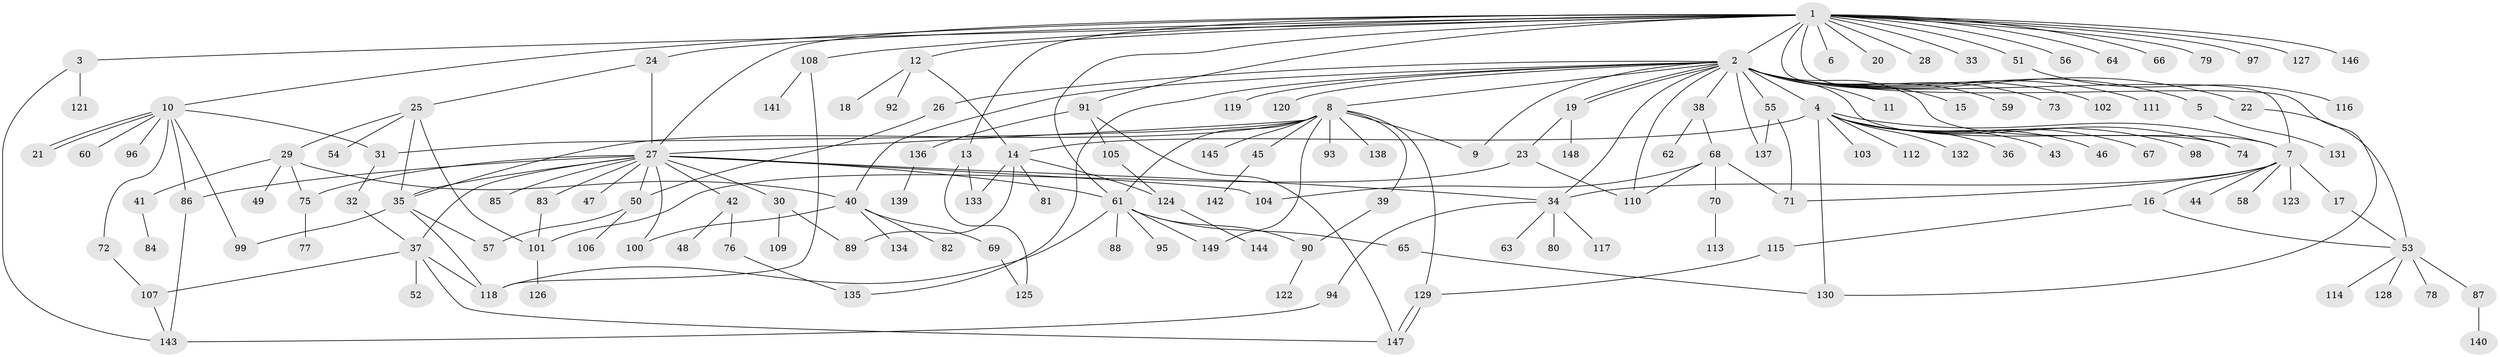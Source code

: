 // Generated by graph-tools (version 1.1) at 2025/49/03/09/25 03:49:59]
// undirected, 149 vertices, 202 edges
graph export_dot {
graph [start="1"]
  node [color=gray90,style=filled];
  1;
  2;
  3;
  4;
  5;
  6;
  7;
  8;
  9;
  10;
  11;
  12;
  13;
  14;
  15;
  16;
  17;
  18;
  19;
  20;
  21;
  22;
  23;
  24;
  25;
  26;
  27;
  28;
  29;
  30;
  31;
  32;
  33;
  34;
  35;
  36;
  37;
  38;
  39;
  40;
  41;
  42;
  43;
  44;
  45;
  46;
  47;
  48;
  49;
  50;
  51;
  52;
  53;
  54;
  55;
  56;
  57;
  58;
  59;
  60;
  61;
  62;
  63;
  64;
  65;
  66;
  67;
  68;
  69;
  70;
  71;
  72;
  73;
  74;
  75;
  76;
  77;
  78;
  79;
  80;
  81;
  82;
  83;
  84;
  85;
  86;
  87;
  88;
  89;
  90;
  91;
  92;
  93;
  94;
  95;
  96;
  97;
  98;
  99;
  100;
  101;
  102;
  103;
  104;
  105;
  106;
  107;
  108;
  109;
  110;
  111;
  112;
  113;
  114;
  115;
  116;
  117;
  118;
  119;
  120;
  121;
  122;
  123;
  124;
  125;
  126;
  127;
  128;
  129;
  130;
  131;
  132;
  133;
  134;
  135;
  136;
  137;
  138;
  139;
  140;
  141;
  142;
  143;
  144;
  145;
  146;
  147;
  148;
  149;
  1 -- 2;
  1 -- 3;
  1 -- 6;
  1 -- 7;
  1 -- 10;
  1 -- 12;
  1 -- 13;
  1 -- 20;
  1 -- 24;
  1 -- 27;
  1 -- 28;
  1 -- 33;
  1 -- 51;
  1 -- 56;
  1 -- 61;
  1 -- 64;
  1 -- 66;
  1 -- 79;
  1 -- 91;
  1 -- 97;
  1 -- 108;
  1 -- 127;
  1 -- 130;
  1 -- 146;
  2 -- 4;
  2 -- 5;
  2 -- 7;
  2 -- 8;
  2 -- 9;
  2 -- 11;
  2 -- 15;
  2 -- 19;
  2 -- 19;
  2 -- 22;
  2 -- 26;
  2 -- 34;
  2 -- 38;
  2 -- 40;
  2 -- 55;
  2 -- 59;
  2 -- 73;
  2 -- 74;
  2 -- 102;
  2 -- 110;
  2 -- 111;
  2 -- 119;
  2 -- 120;
  2 -- 135;
  2 -- 137;
  3 -- 121;
  3 -- 143;
  4 -- 7;
  4 -- 14;
  4 -- 36;
  4 -- 43;
  4 -- 46;
  4 -- 67;
  4 -- 74;
  4 -- 98;
  4 -- 103;
  4 -- 112;
  4 -- 130;
  4 -- 132;
  5 -- 131;
  7 -- 16;
  7 -- 17;
  7 -- 34;
  7 -- 44;
  7 -- 58;
  7 -- 71;
  7 -- 123;
  8 -- 9;
  8 -- 27;
  8 -- 31;
  8 -- 35;
  8 -- 39;
  8 -- 45;
  8 -- 61;
  8 -- 93;
  8 -- 129;
  8 -- 138;
  8 -- 145;
  8 -- 149;
  10 -- 21;
  10 -- 21;
  10 -- 31;
  10 -- 60;
  10 -- 72;
  10 -- 86;
  10 -- 96;
  10 -- 99;
  12 -- 14;
  12 -- 18;
  12 -- 92;
  13 -- 125;
  13 -- 133;
  14 -- 81;
  14 -- 89;
  14 -- 124;
  14 -- 133;
  16 -- 53;
  16 -- 115;
  17 -- 53;
  19 -- 23;
  19 -- 148;
  22 -- 53;
  23 -- 101;
  23 -- 110;
  24 -- 25;
  24 -- 27;
  25 -- 29;
  25 -- 35;
  25 -- 54;
  25 -- 101;
  26 -- 50;
  27 -- 30;
  27 -- 34;
  27 -- 35;
  27 -- 37;
  27 -- 42;
  27 -- 47;
  27 -- 50;
  27 -- 61;
  27 -- 75;
  27 -- 83;
  27 -- 85;
  27 -- 86;
  27 -- 100;
  27 -- 104;
  29 -- 40;
  29 -- 41;
  29 -- 49;
  29 -- 75;
  30 -- 89;
  30 -- 109;
  31 -- 32;
  32 -- 37;
  34 -- 63;
  34 -- 80;
  34 -- 94;
  34 -- 117;
  35 -- 57;
  35 -- 99;
  35 -- 118;
  37 -- 52;
  37 -- 107;
  37 -- 118;
  37 -- 147;
  38 -- 62;
  38 -- 68;
  39 -- 90;
  40 -- 69;
  40 -- 82;
  40 -- 100;
  40 -- 134;
  41 -- 84;
  42 -- 48;
  42 -- 76;
  45 -- 142;
  50 -- 57;
  50 -- 106;
  51 -- 116;
  53 -- 78;
  53 -- 87;
  53 -- 114;
  53 -- 128;
  55 -- 71;
  55 -- 137;
  61 -- 65;
  61 -- 88;
  61 -- 90;
  61 -- 95;
  61 -- 118;
  61 -- 149;
  65 -- 130;
  68 -- 70;
  68 -- 71;
  68 -- 104;
  68 -- 110;
  69 -- 125;
  70 -- 113;
  72 -- 107;
  75 -- 77;
  76 -- 135;
  83 -- 101;
  86 -- 143;
  87 -- 140;
  90 -- 122;
  91 -- 105;
  91 -- 136;
  91 -- 147;
  94 -- 143;
  101 -- 126;
  105 -- 124;
  107 -- 143;
  108 -- 118;
  108 -- 141;
  115 -- 129;
  124 -- 144;
  129 -- 147;
  129 -- 147;
  136 -- 139;
}

